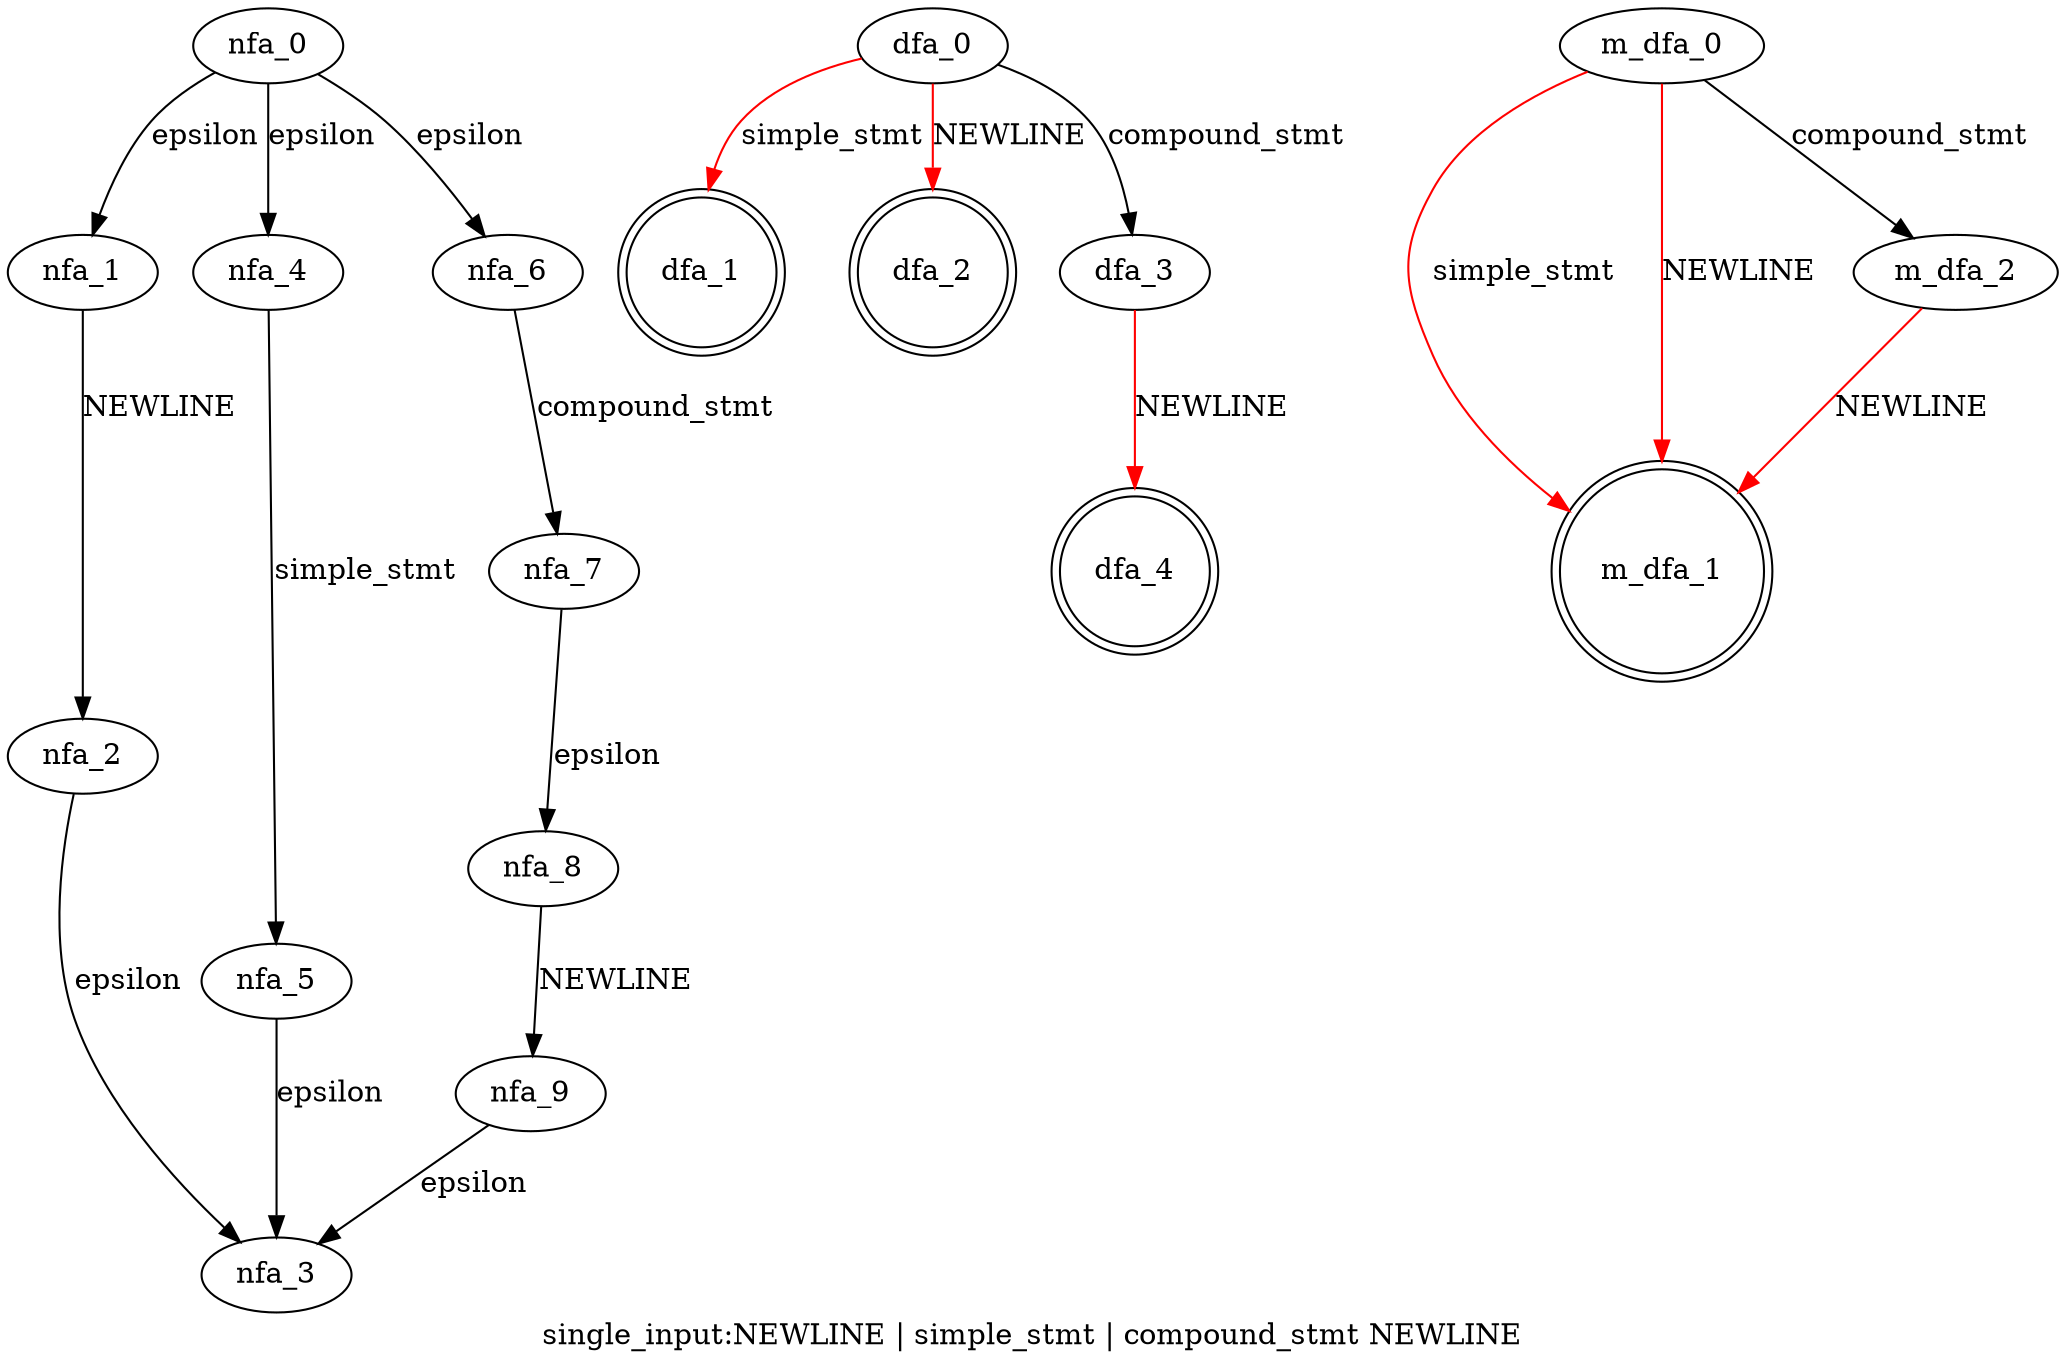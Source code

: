 digraph single_input {
 graph[label="single_input:NEWLINE | simple_stmt | compound_stmt NEWLINE"]
 subgraph single_input_nfa {
  nfa_0->nfa_1[label="epsilon"]
  nfa_1->nfa_2[label="NEWLINE"]
  nfa_2->nfa_3[label="epsilon"]
  nfa_0->nfa_4[label="epsilon"]
  nfa_4->nfa_5[label="simple_stmt"]
  nfa_5->nfa_3[label="epsilon"]
  nfa_0->nfa_6[label="epsilon"]
  nfa_6->nfa_7[label="compound_stmt"]
  nfa_7->nfa_8[label="epsilon"]
  nfa_8->nfa_9[label="NEWLINE"]
  nfa_9->nfa_3[label="epsilon"]
  }
 subgraph single_input_dfa {
  dfa_0->dfa_1[label="simple_stmt",color=red]
  dfa_0->dfa_2[label="NEWLINE",color=red]
  dfa_0->dfa_3[label="compound_stmt"]
  dfa_3->dfa_4[label="NEWLINE",color=red]
  dfa_1[shape=doublecircle]
  dfa_2[shape=doublecircle]
  dfa_4[shape=doublecircle]
  }
 subgraph single_input_m_dfa {
  m_dfa_0->m_dfa_1[label="simple_stmt",color=red]
  m_dfa_0->m_dfa_1[label="NEWLINE",color=red]
  m_dfa_0->m_dfa_2[label="compound_stmt"]
  m_dfa_2->m_dfa_1[label="NEWLINE",color=red]
  m_dfa_1[shape=doublecircle]
  }
}
